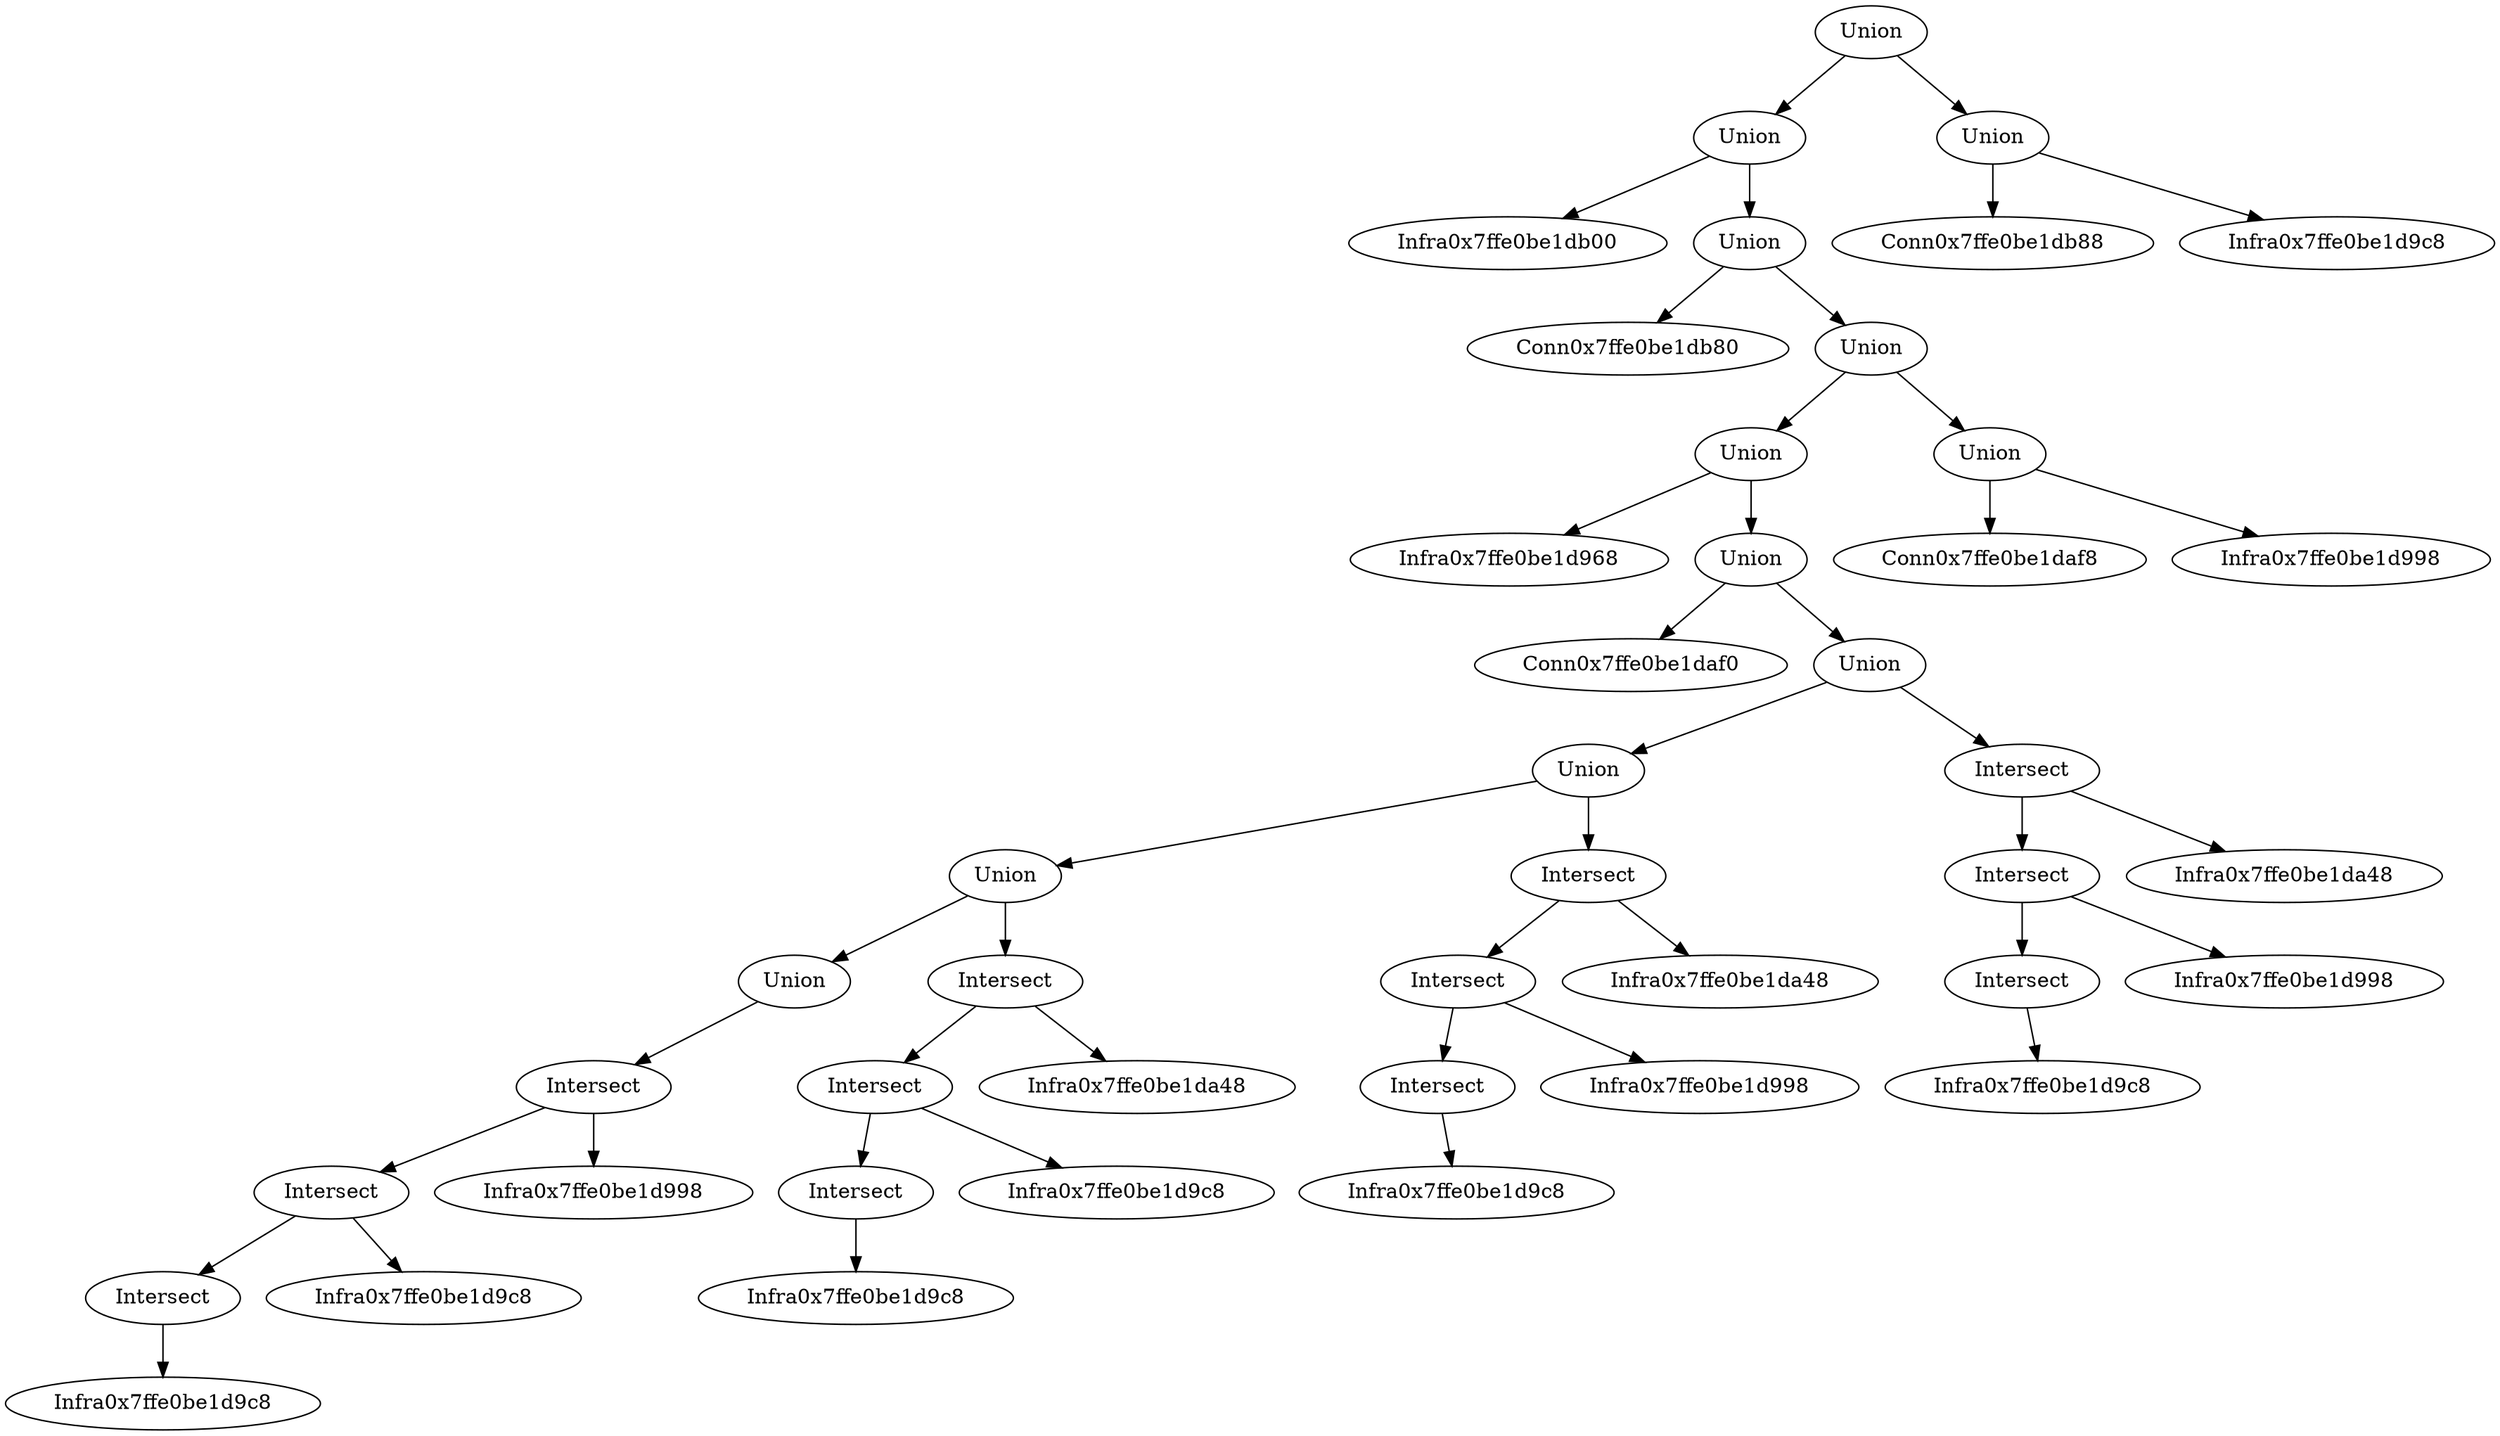 digraph example1 {
    n140729097771960[label="Union"];
    n94475115354000[label="Union"];
    n94475115351264[label="Infra0x7ffe0be1db00"];
    n94475115353792[label="Union"];
    n94475115351296[label="Conn0x7ffe0be1db80"];
    n94475115353696[label="Union"];
    n94475115353600[label="Union"];
    n94475115351328[label="Infra0x7ffe0be1d968"];
    n94475115353456[label="Union"];
    n94475115351360[label="Conn0x7ffe0be1daf0"];
    n94475115351376[label="Union"];
    n94475115353312[label="Union"];
    n94475115352832[label="Union"];
    n94475115352352[label="Union"];
    n94475115351920[label="Intersect"];
    n94475115351744[label="Intersect"];
    n94475115351616[label="Intersect"];
    n94475115351552[label="Infra0x7ffe0be1d9c8"];
    n94475115351680[label="Infra0x7ffe0be1d9c8"];
    n94475115351808[label="Infra0x7ffe0be1d998"];
    n94475115352400[label="Intersect"];
    n94475115352224[label="Intersect"];
    n94475115352096[label="Intersect"];
    n94475115352032[label="Infra0x7ffe0be1d9c8"];
    n94475115352160[label="Infra0x7ffe0be1d9c8"];
    n94475115352288[label="Infra0x7ffe0be1da48"];
    n94475115352880[label="Intersect"];
    n94475115352704[label="Intersect"];
    n94475115352576[label="Intersect"];
    n94475115352512[label="Infra0x7ffe0be1d9c8"];
    n94475115352640[label="Infra0x7ffe0be1d998"];
    n94475115352768[label="Infra0x7ffe0be1da48"];
    n94475115353360[label="Intersect"];
    n94475115353184[label="Intersect"];
    n94475115353056[label="Intersect"];
    n94475115352992[label="Infra0x7ffe0be1d9c8"];
    n94475115353120[label="Infra0x7ffe0be1d998"];
    n94475115353248[label="Infra0x7ffe0be1da48"];
    n94475115353648[label="Union"];
    n94475115351440[label="Conn0x7ffe0be1daf8"];
    n94475115351472[label="Infra0x7ffe0be1d998"];
    n94475115354048[label="Union"];
    n94475115353856[label="Conn0x7ffe0be1db88"];
    n94475115353936[label="Infra0x7ffe0be1d9c8"];
    n140729097771960 -> n94475115354000[label=""];
    n94475115354000 -> n94475115351264[label=""];
    n94475115354000 -> n94475115353792[label=""];
    n94475115353792 -> n94475115351296[label=""];
    n94475115353792 -> n94475115353696[label=""];
    n94475115353696 -> n94475115353600[label=""];
    n94475115353600 -> n94475115351328[label=""];
    n94475115353600 -> n94475115353456[label=""];
    n94475115353456 -> n94475115351360[label=""];
    n94475115353456 -> n94475115351376[label=""];
    n94475115351376 -> n94475115353312[label=""];
    n94475115353312 -> n94475115352832[label=""];
    n94475115352832 -> n94475115352352[label=""];
    n94475115352352 -> n94475115351920[label=""];
    n94475115351920 -> n94475115351744[label=""];
    n94475115351744 -> n94475115351616[label=""];
    n94475115351616 -> n94475115351552[label=""];
    n94475115351744 -> n94475115351680[label=""];
    n94475115351920 -> n94475115351808[label=""];
    n94475115352832 -> n94475115352400[label=""];
    n94475115352400 -> n94475115352224[label=""];
    n94475115352224 -> n94475115352096[label=""];
    n94475115352096 -> n94475115352032[label=""];
    n94475115352224 -> n94475115352160[label=""];
    n94475115352400 -> n94475115352288[label=""];
    n94475115353312 -> n94475115352880[label=""];
    n94475115352880 -> n94475115352704[label=""];
    n94475115352704 -> n94475115352576[label=""];
    n94475115352576 -> n94475115352512[label=""];
    n94475115352704 -> n94475115352640[label=""];
    n94475115352880 -> n94475115352768[label=""];
    n94475115351376 -> n94475115353360[label=""];
    n94475115353360 -> n94475115353184[label=""];
    n94475115353184 -> n94475115353056[label=""];
    n94475115353056 -> n94475115352992[label=""];
    n94475115353184 -> n94475115353120[label=""];
    n94475115353360 -> n94475115353248[label=""];
    n94475115353696 -> n94475115353648[label=""];
    n94475115353648 -> n94475115351440[label=""];
    n94475115353648 -> n94475115351472[label=""];
    n140729097771960 -> n94475115354048[label=""];
    n94475115354048 -> n94475115353856[label=""];
    n94475115354048 -> n94475115353936[label=""];
}
